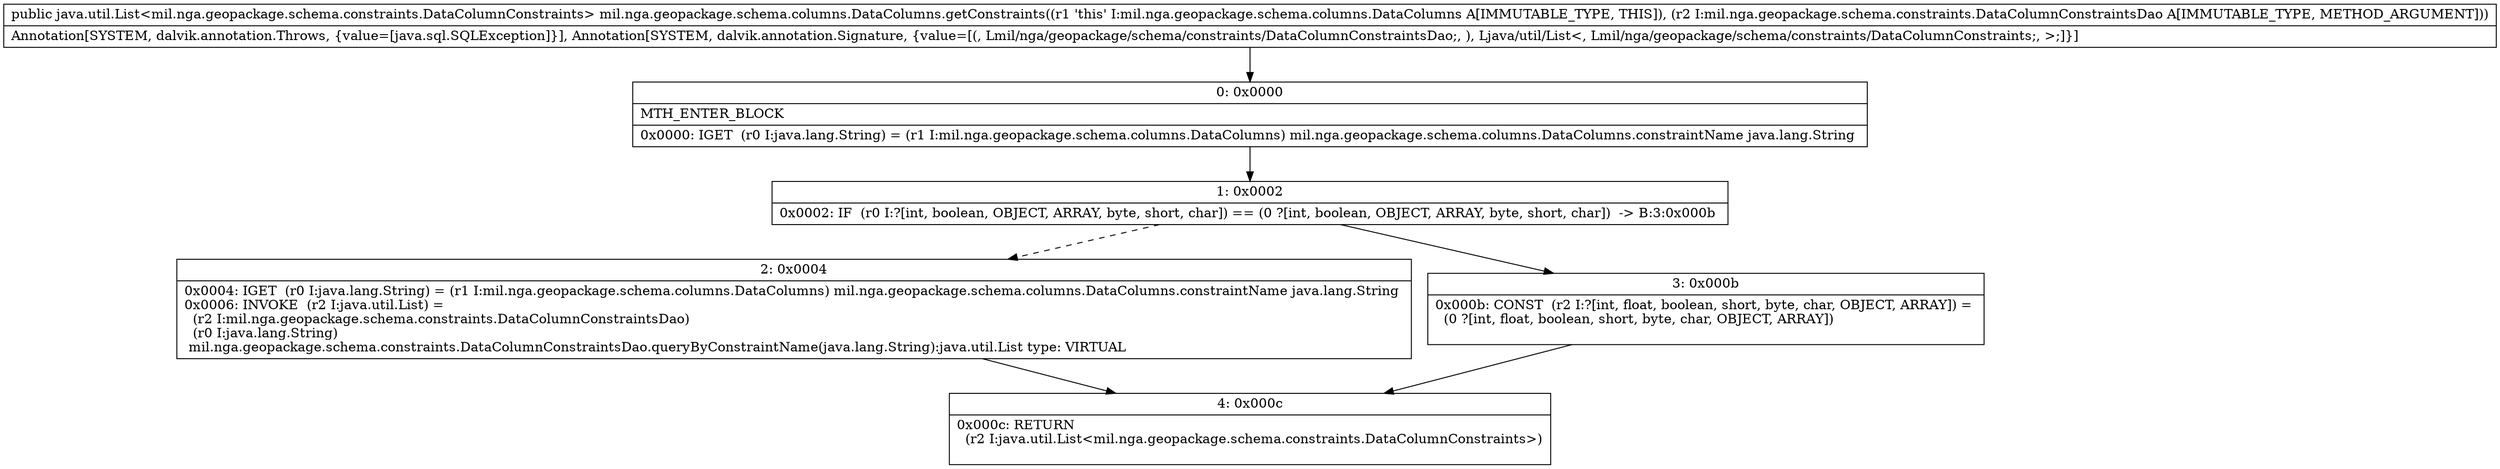 digraph "CFG formil.nga.geopackage.schema.columns.DataColumns.getConstraints(Lmil\/nga\/geopackage\/schema\/constraints\/DataColumnConstraintsDao;)Ljava\/util\/List;" {
Node_0 [shape=record,label="{0\:\ 0x0000|MTH_ENTER_BLOCK\l|0x0000: IGET  (r0 I:java.lang.String) = (r1 I:mil.nga.geopackage.schema.columns.DataColumns) mil.nga.geopackage.schema.columns.DataColumns.constraintName java.lang.String \l}"];
Node_1 [shape=record,label="{1\:\ 0x0002|0x0002: IF  (r0 I:?[int, boolean, OBJECT, ARRAY, byte, short, char]) == (0 ?[int, boolean, OBJECT, ARRAY, byte, short, char])  \-\> B:3:0x000b \l}"];
Node_2 [shape=record,label="{2\:\ 0x0004|0x0004: IGET  (r0 I:java.lang.String) = (r1 I:mil.nga.geopackage.schema.columns.DataColumns) mil.nga.geopackage.schema.columns.DataColumns.constraintName java.lang.String \l0x0006: INVOKE  (r2 I:java.util.List) = \l  (r2 I:mil.nga.geopackage.schema.constraints.DataColumnConstraintsDao)\l  (r0 I:java.lang.String)\l mil.nga.geopackage.schema.constraints.DataColumnConstraintsDao.queryByConstraintName(java.lang.String):java.util.List type: VIRTUAL \l}"];
Node_3 [shape=record,label="{3\:\ 0x000b|0x000b: CONST  (r2 I:?[int, float, boolean, short, byte, char, OBJECT, ARRAY]) = \l  (0 ?[int, float, boolean, short, byte, char, OBJECT, ARRAY])\l \l}"];
Node_4 [shape=record,label="{4\:\ 0x000c|0x000c: RETURN  \l  (r2 I:java.util.List\<mil.nga.geopackage.schema.constraints.DataColumnConstraints\>)\l \l}"];
MethodNode[shape=record,label="{public java.util.List\<mil.nga.geopackage.schema.constraints.DataColumnConstraints\> mil.nga.geopackage.schema.columns.DataColumns.getConstraints((r1 'this' I:mil.nga.geopackage.schema.columns.DataColumns A[IMMUTABLE_TYPE, THIS]), (r2 I:mil.nga.geopackage.schema.constraints.DataColumnConstraintsDao A[IMMUTABLE_TYPE, METHOD_ARGUMENT]))  | Annotation[SYSTEM, dalvik.annotation.Throws, \{value=[java.sql.SQLException]\}], Annotation[SYSTEM, dalvik.annotation.Signature, \{value=[(, Lmil\/nga\/geopackage\/schema\/constraints\/DataColumnConstraintsDao;, ), Ljava\/util\/List\<, Lmil\/nga\/geopackage\/schema\/constraints\/DataColumnConstraints;, \>;]\}]\l}"];
MethodNode -> Node_0;
Node_0 -> Node_1;
Node_1 -> Node_2[style=dashed];
Node_1 -> Node_3;
Node_2 -> Node_4;
Node_3 -> Node_4;
}

